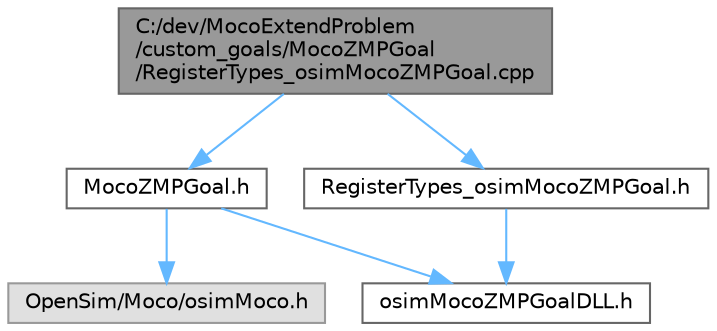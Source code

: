 digraph "C:/dev/MocoExtendProblem/custom_goals/MocoZMPGoal/RegisterTypes_osimMocoZMPGoal.cpp"
{
 // LATEX_PDF_SIZE
  bgcolor="transparent";
  edge [fontname=Helvetica,fontsize=10,labelfontname=Helvetica,labelfontsize=10];
  node [fontname=Helvetica,fontsize=10,shape=box,height=0.2,width=0.4];
  Node1 [id="Node000001",label="C:/dev/MocoExtendProblem\l/custom_goals/MocoZMPGoal\l/RegisterTypes_osimMocoZMPGoal.cpp",height=0.2,width=0.4,color="gray40", fillcolor="grey60", style="filled", fontcolor="black",tooltip=" "];
  Node1 -> Node2 [id="edge1_Node000001_Node000002",color="steelblue1",style="solid",tooltip=" "];
  Node2 [id="Node000002",label="MocoZMPGoal.h",height=0.2,width=0.4,color="grey40", fillcolor="white", style="filled",URL="$_moco_z_m_p_goal_2_moco_z_m_p_goal_8h.html",tooltip=" "];
  Node2 -> Node3 [id="edge2_Node000002_Node000003",color="steelblue1",style="solid",tooltip=" "];
  Node3 [id="Node000003",label="OpenSim/Moco/osimMoco.h",height=0.2,width=0.4,color="grey60", fillcolor="#E0E0E0", style="filled",tooltip=" "];
  Node2 -> Node4 [id="edge3_Node000002_Node000004",color="steelblue1",style="solid",tooltip=" "];
  Node4 [id="Node000004",label="osimMocoZMPGoalDLL.h",height=0.2,width=0.4,color="grey40", fillcolor="white", style="filled",URL="$_moco_z_m_p_goal_2osim_moco_z_m_p_goal_d_l_l_8h.html",tooltip=" "];
  Node1 -> Node5 [id="edge4_Node000001_Node000005",color="steelblue1",style="solid",tooltip=" "];
  Node5 [id="Node000005",label="RegisterTypes_osimMocoZMPGoal.h",height=0.2,width=0.4,color="grey40", fillcolor="white", style="filled",URL="$_moco_z_m_p_goal_2_register_types__osim_moco_z_m_p_goal_8h.html",tooltip=" "];
  Node5 -> Node4 [id="edge5_Node000005_Node000004",color="steelblue1",style="solid",tooltip=" "];
}
